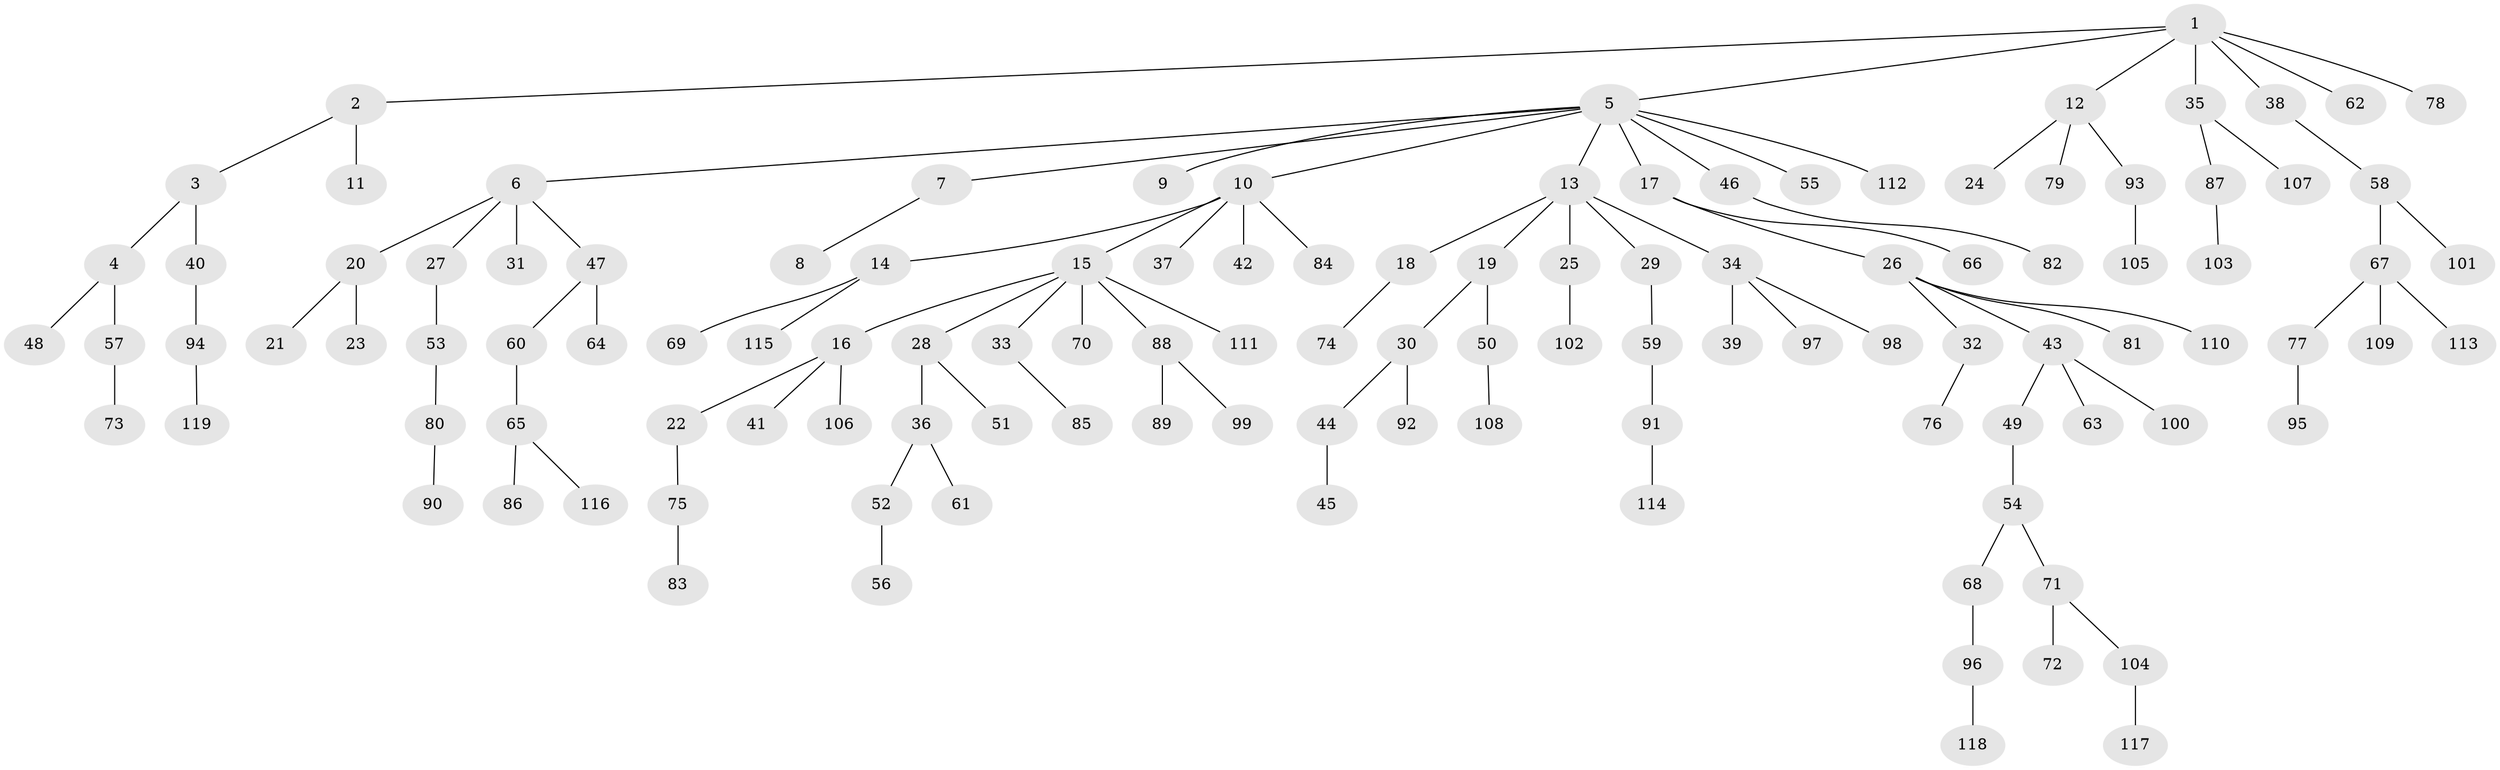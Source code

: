 // Generated by graph-tools (version 1.1) at 2025/52/03/09/25 04:52:34]
// undirected, 119 vertices, 118 edges
graph export_dot {
graph [start="1"]
  node [color=gray90,style=filled];
  1;
  2;
  3;
  4;
  5;
  6;
  7;
  8;
  9;
  10;
  11;
  12;
  13;
  14;
  15;
  16;
  17;
  18;
  19;
  20;
  21;
  22;
  23;
  24;
  25;
  26;
  27;
  28;
  29;
  30;
  31;
  32;
  33;
  34;
  35;
  36;
  37;
  38;
  39;
  40;
  41;
  42;
  43;
  44;
  45;
  46;
  47;
  48;
  49;
  50;
  51;
  52;
  53;
  54;
  55;
  56;
  57;
  58;
  59;
  60;
  61;
  62;
  63;
  64;
  65;
  66;
  67;
  68;
  69;
  70;
  71;
  72;
  73;
  74;
  75;
  76;
  77;
  78;
  79;
  80;
  81;
  82;
  83;
  84;
  85;
  86;
  87;
  88;
  89;
  90;
  91;
  92;
  93;
  94;
  95;
  96;
  97;
  98;
  99;
  100;
  101;
  102;
  103;
  104;
  105;
  106;
  107;
  108;
  109;
  110;
  111;
  112;
  113;
  114;
  115;
  116;
  117;
  118;
  119;
  1 -- 2;
  1 -- 5;
  1 -- 12;
  1 -- 35;
  1 -- 38;
  1 -- 62;
  1 -- 78;
  2 -- 3;
  2 -- 11;
  3 -- 4;
  3 -- 40;
  4 -- 48;
  4 -- 57;
  5 -- 6;
  5 -- 7;
  5 -- 9;
  5 -- 10;
  5 -- 13;
  5 -- 17;
  5 -- 46;
  5 -- 55;
  5 -- 112;
  6 -- 20;
  6 -- 27;
  6 -- 31;
  6 -- 47;
  7 -- 8;
  10 -- 14;
  10 -- 15;
  10 -- 37;
  10 -- 42;
  10 -- 84;
  12 -- 24;
  12 -- 79;
  12 -- 93;
  13 -- 18;
  13 -- 19;
  13 -- 25;
  13 -- 29;
  13 -- 34;
  14 -- 69;
  14 -- 115;
  15 -- 16;
  15 -- 28;
  15 -- 33;
  15 -- 70;
  15 -- 88;
  15 -- 111;
  16 -- 22;
  16 -- 41;
  16 -- 106;
  17 -- 26;
  17 -- 66;
  18 -- 74;
  19 -- 30;
  19 -- 50;
  20 -- 21;
  20 -- 23;
  22 -- 75;
  25 -- 102;
  26 -- 32;
  26 -- 43;
  26 -- 81;
  26 -- 110;
  27 -- 53;
  28 -- 36;
  28 -- 51;
  29 -- 59;
  30 -- 44;
  30 -- 92;
  32 -- 76;
  33 -- 85;
  34 -- 39;
  34 -- 97;
  34 -- 98;
  35 -- 87;
  35 -- 107;
  36 -- 52;
  36 -- 61;
  38 -- 58;
  40 -- 94;
  43 -- 49;
  43 -- 63;
  43 -- 100;
  44 -- 45;
  46 -- 82;
  47 -- 60;
  47 -- 64;
  49 -- 54;
  50 -- 108;
  52 -- 56;
  53 -- 80;
  54 -- 68;
  54 -- 71;
  57 -- 73;
  58 -- 67;
  58 -- 101;
  59 -- 91;
  60 -- 65;
  65 -- 86;
  65 -- 116;
  67 -- 77;
  67 -- 109;
  67 -- 113;
  68 -- 96;
  71 -- 72;
  71 -- 104;
  75 -- 83;
  77 -- 95;
  80 -- 90;
  87 -- 103;
  88 -- 89;
  88 -- 99;
  91 -- 114;
  93 -- 105;
  94 -- 119;
  96 -- 118;
  104 -- 117;
}
